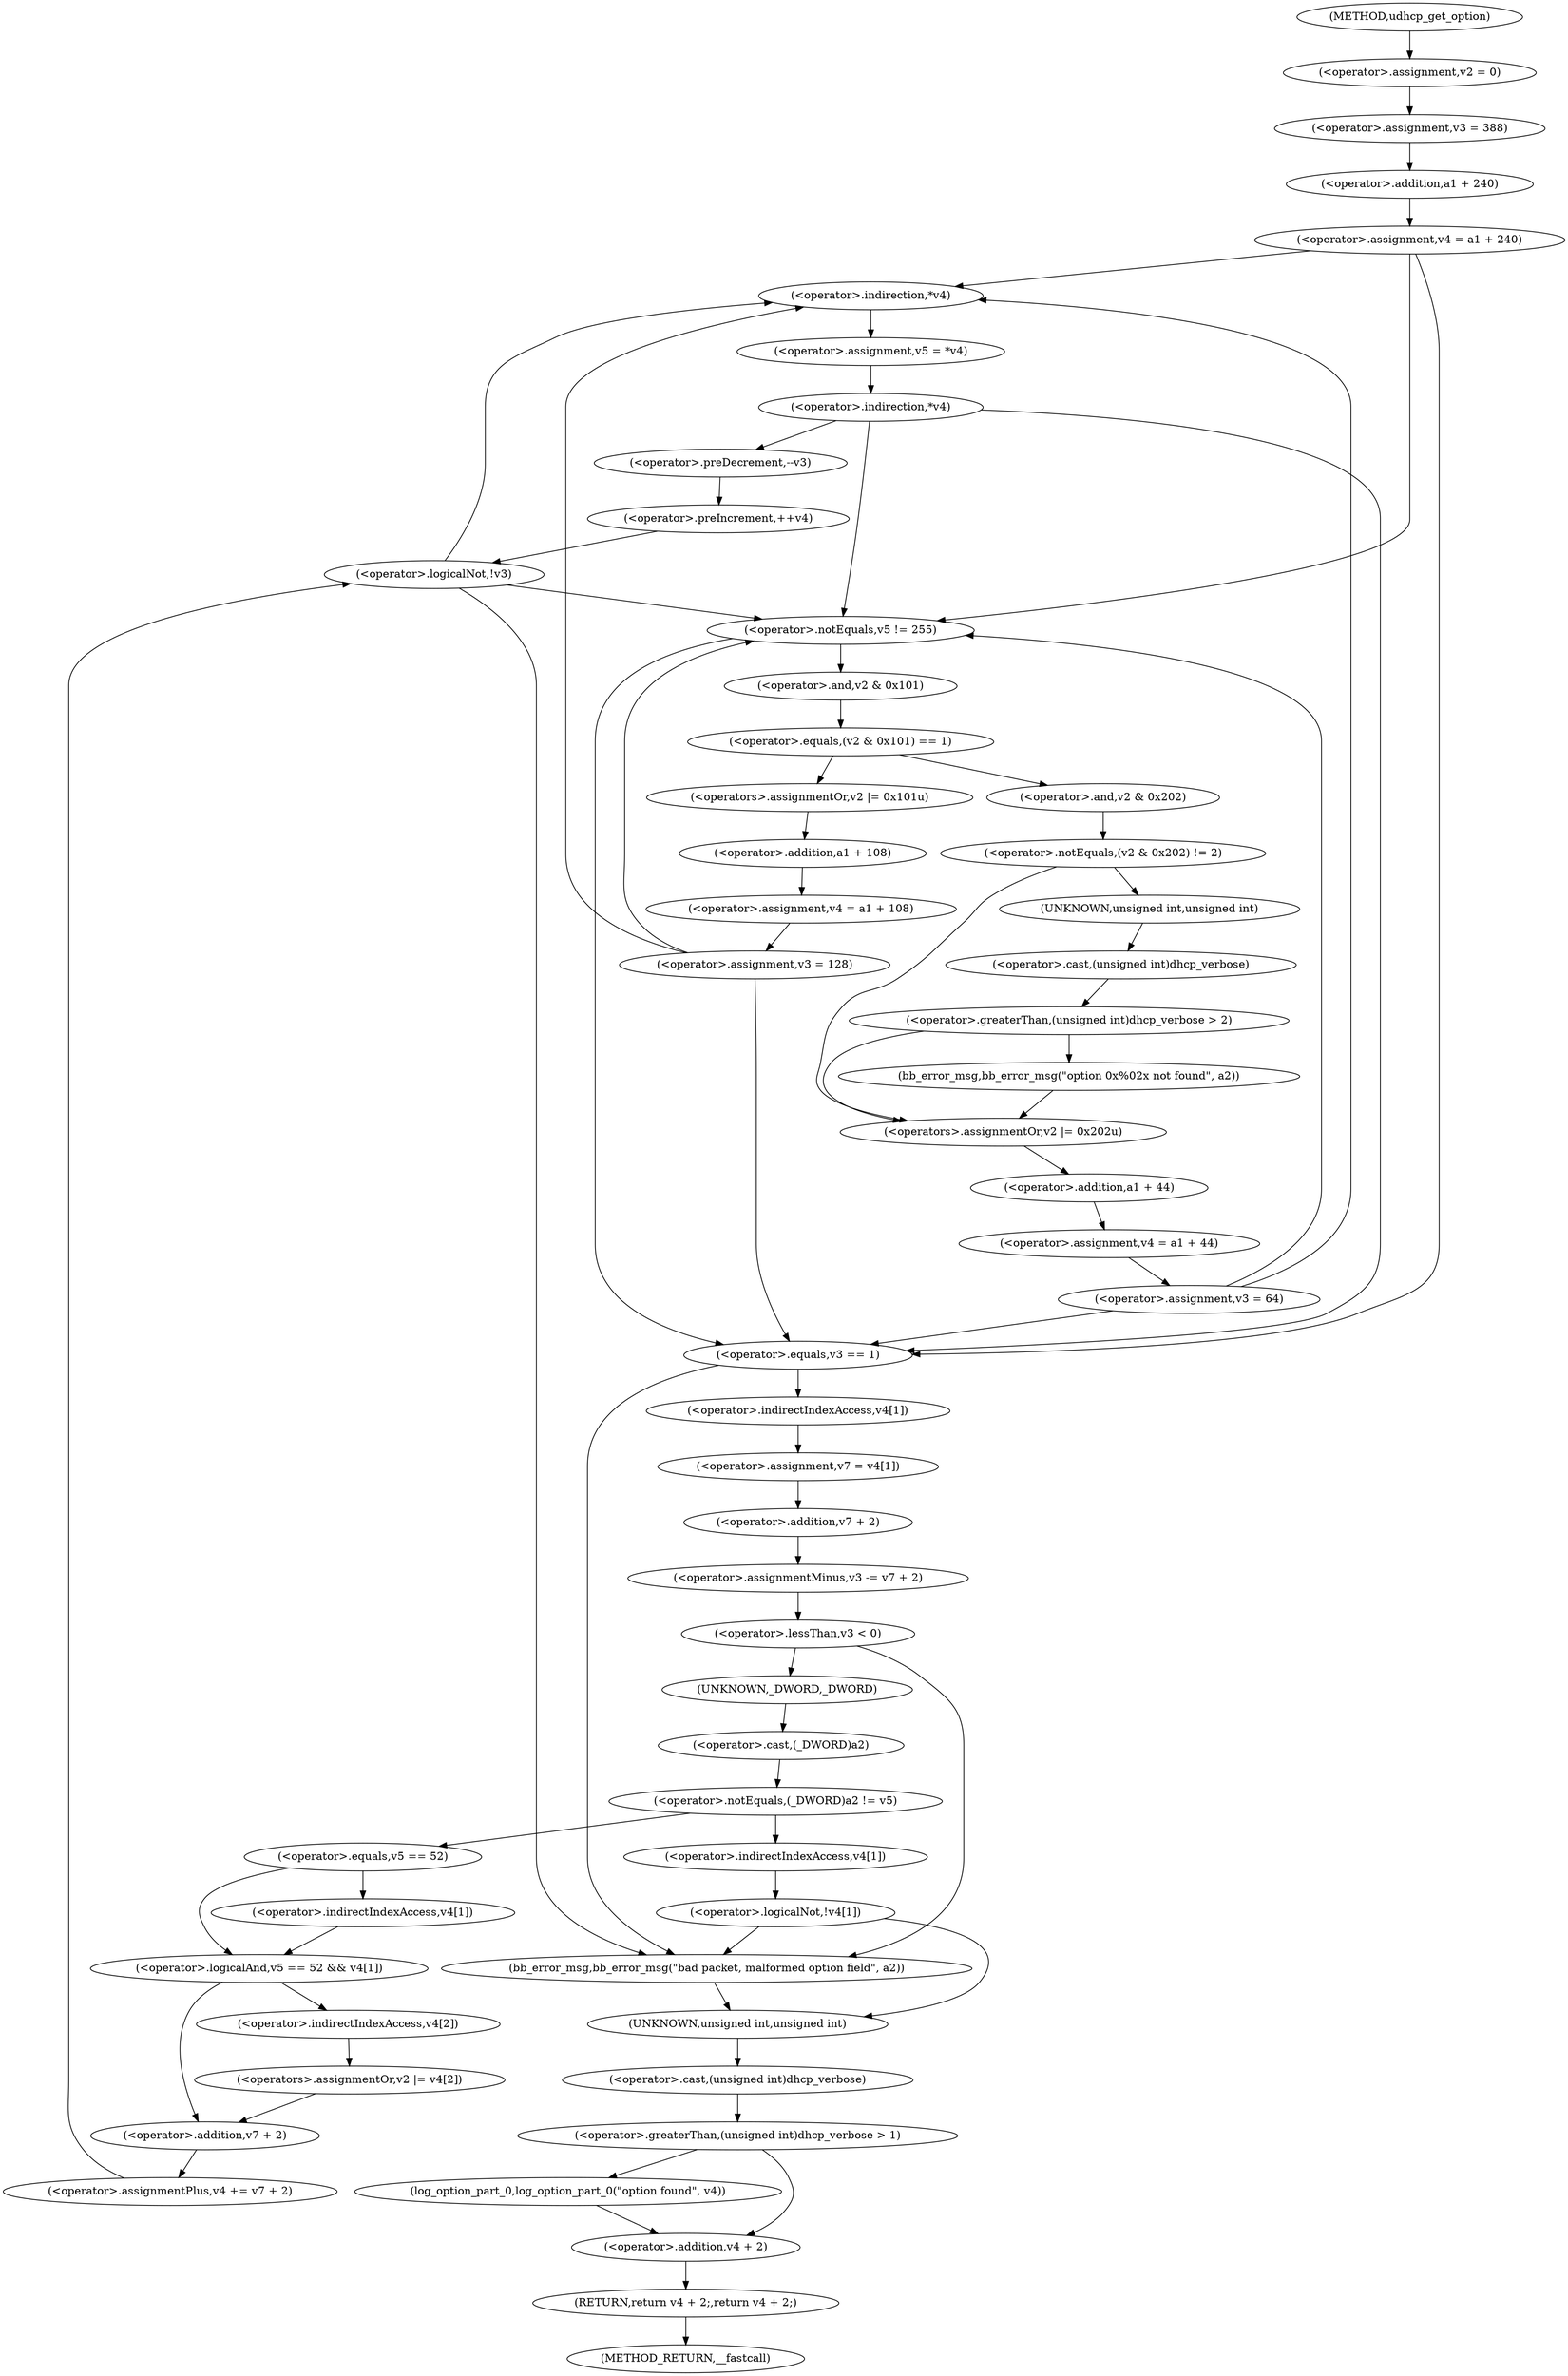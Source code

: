 digraph udhcp_get_option {  
"1000115" [label = "(<operator>.assignment,v2 = 0)" ]
"1000118" [label = "(<operator>.assignment,v3 = 388)" ]
"1000121" [label = "(<operator>.assignment,v4 = a1 + 240)" ]
"1000123" [label = "(<operator>.addition,a1 + 240)" ]
"1000132" [label = "(<operator>.assignment,v5 = *v4)" ]
"1000134" [label = "(<operator>.indirection,*v4)" ]
"1000137" [label = "(<operator>.indirection,*v4)" ]
"1000140" [label = "(<operator>.preDecrement,--v3)" ]
"1000142" [label = "(<operator>.preIncrement,++v4)" ]
"1000146" [label = "(<operator>.logicalNot,!v3)" ]
"1000150" [label = "(<operator>.notEquals,v5 != 255)" ]
"1000155" [label = "(<operator>.equals,(v2 & 0x101) == 1)" ]
"1000156" [label = "(<operator>.and,v2 & 0x101)" ]
"1000161" [label = "(<operators>.assignmentOr,v2 |= 0x101u)" ]
"1000164" [label = "(<operator>.assignment,v4 = a1 + 108)" ]
"1000166" [label = "(<operator>.addition,a1 + 108)" ]
"1000169" [label = "(<operator>.assignment,v3 = 128)" ]
"1000175" [label = "(<operator>.notEquals,(v2 & 0x202) != 2)" ]
"1000176" [label = "(<operator>.and,v2 & 0x202)" ]
"1000182" [label = "(<operator>.greaterThan,(unsigned int)dhcp_verbose > 2)" ]
"1000183" [label = "(<operator>.cast,(unsigned int)dhcp_verbose)" ]
"1000184" [label = "(UNKNOWN,unsigned int,unsigned int)" ]
"1000187" [label = "(bb_error_msg,bb_error_msg(\"option 0x%02x not found\", a2))" ]
"1000191" [label = "(<operators>.assignmentOr,v2 |= 0x202u)" ]
"1000194" [label = "(<operator>.assignment,v4 = a1 + 44)" ]
"1000196" [label = "(<operator>.addition,a1 + 44)" ]
"1000199" [label = "(<operator>.assignment,v3 = 64)" ]
"1000203" [label = "(<operator>.equals,v3 == 1)" ]
"1000207" [label = "(<operator>.assignment,v7 = v4[1])" ]
"1000209" [label = "(<operator>.indirectIndexAccess,v4[1])" ]
"1000212" [label = "(<operator>.assignmentMinus,v3 -= v7 + 2)" ]
"1000214" [label = "(<operator>.addition,v7 + 2)" ]
"1000218" [label = "(<operator>.lessThan,v3 < 0)" ]
"1000223" [label = "(<operator>.notEquals,(_DWORD)a2 != v5)" ]
"1000224" [label = "(<operator>.cast,(_DWORD)a2)" ]
"1000225" [label = "(UNKNOWN,_DWORD,_DWORD)" ]
"1000230" [label = "(<operator>.logicalAnd,v5 == 52 && v4[1])" ]
"1000231" [label = "(<operator>.equals,v5 == 52)" ]
"1000234" [label = "(<operator>.indirectIndexAccess,v4[1])" ]
"1000237" [label = "(<operators>.assignmentOr,v2 |= v4[2])" ]
"1000239" [label = "(<operator>.indirectIndexAccess,v4[2])" ]
"1000242" [label = "(<operator>.assignmentPlus,v4 += v7 + 2)" ]
"1000244" [label = "(<operator>.addition,v7 + 2)" ]
"1000249" [label = "(<operator>.logicalNot,!v4[1])" ]
"1000250" [label = "(<operator>.indirectIndexAccess,v4[1])" ]
"1000255" [label = "(bb_error_msg,bb_error_msg(\"bad packet, malformed option field\", a2))" ]
"1000260" [label = "(<operator>.greaterThan,(unsigned int)dhcp_verbose > 1)" ]
"1000261" [label = "(<operator>.cast,(unsigned int)dhcp_verbose)" ]
"1000262" [label = "(UNKNOWN,unsigned int,unsigned int)" ]
"1000265" [label = "(log_option_part_0,log_option_part_0(\"option found\", v4))" ]
"1000268" [label = "(RETURN,return v4 + 2;,return v4 + 2;)" ]
"1000269" [label = "(<operator>.addition,v4 + 2)" ]
"1000106" [label = "(METHOD,udhcp_get_option)" ]
"1000272" [label = "(METHOD_RETURN,__fastcall)" ]
  "1000115" -> "1000118" 
  "1000118" -> "1000123" 
  "1000121" -> "1000134" 
  "1000121" -> "1000150" 
  "1000121" -> "1000203" 
  "1000123" -> "1000121" 
  "1000132" -> "1000137" 
  "1000134" -> "1000132" 
  "1000137" -> "1000150" 
  "1000137" -> "1000203" 
  "1000137" -> "1000140" 
  "1000140" -> "1000142" 
  "1000142" -> "1000146" 
  "1000146" -> "1000134" 
  "1000146" -> "1000150" 
  "1000146" -> "1000255" 
  "1000150" -> "1000203" 
  "1000150" -> "1000156" 
  "1000155" -> "1000161" 
  "1000155" -> "1000176" 
  "1000156" -> "1000155" 
  "1000161" -> "1000166" 
  "1000164" -> "1000169" 
  "1000166" -> "1000164" 
  "1000169" -> "1000134" 
  "1000169" -> "1000150" 
  "1000169" -> "1000203" 
  "1000175" -> "1000184" 
  "1000175" -> "1000191" 
  "1000176" -> "1000175" 
  "1000182" -> "1000187" 
  "1000182" -> "1000191" 
  "1000183" -> "1000182" 
  "1000184" -> "1000183" 
  "1000187" -> "1000191" 
  "1000191" -> "1000196" 
  "1000194" -> "1000199" 
  "1000196" -> "1000194" 
  "1000199" -> "1000134" 
  "1000199" -> "1000150" 
  "1000199" -> "1000203" 
  "1000203" -> "1000255" 
  "1000203" -> "1000209" 
  "1000207" -> "1000214" 
  "1000209" -> "1000207" 
  "1000212" -> "1000218" 
  "1000214" -> "1000212" 
  "1000218" -> "1000225" 
  "1000218" -> "1000255" 
  "1000223" -> "1000231" 
  "1000223" -> "1000250" 
  "1000224" -> "1000223" 
  "1000225" -> "1000224" 
  "1000230" -> "1000239" 
  "1000230" -> "1000244" 
  "1000231" -> "1000230" 
  "1000231" -> "1000234" 
  "1000234" -> "1000230" 
  "1000237" -> "1000244" 
  "1000239" -> "1000237" 
  "1000242" -> "1000146" 
  "1000244" -> "1000242" 
  "1000249" -> "1000262" 
  "1000249" -> "1000255" 
  "1000250" -> "1000249" 
  "1000255" -> "1000262" 
  "1000260" -> "1000265" 
  "1000260" -> "1000269" 
  "1000261" -> "1000260" 
  "1000262" -> "1000261" 
  "1000265" -> "1000269" 
  "1000268" -> "1000272" 
  "1000269" -> "1000268" 
  "1000106" -> "1000115" 
}
